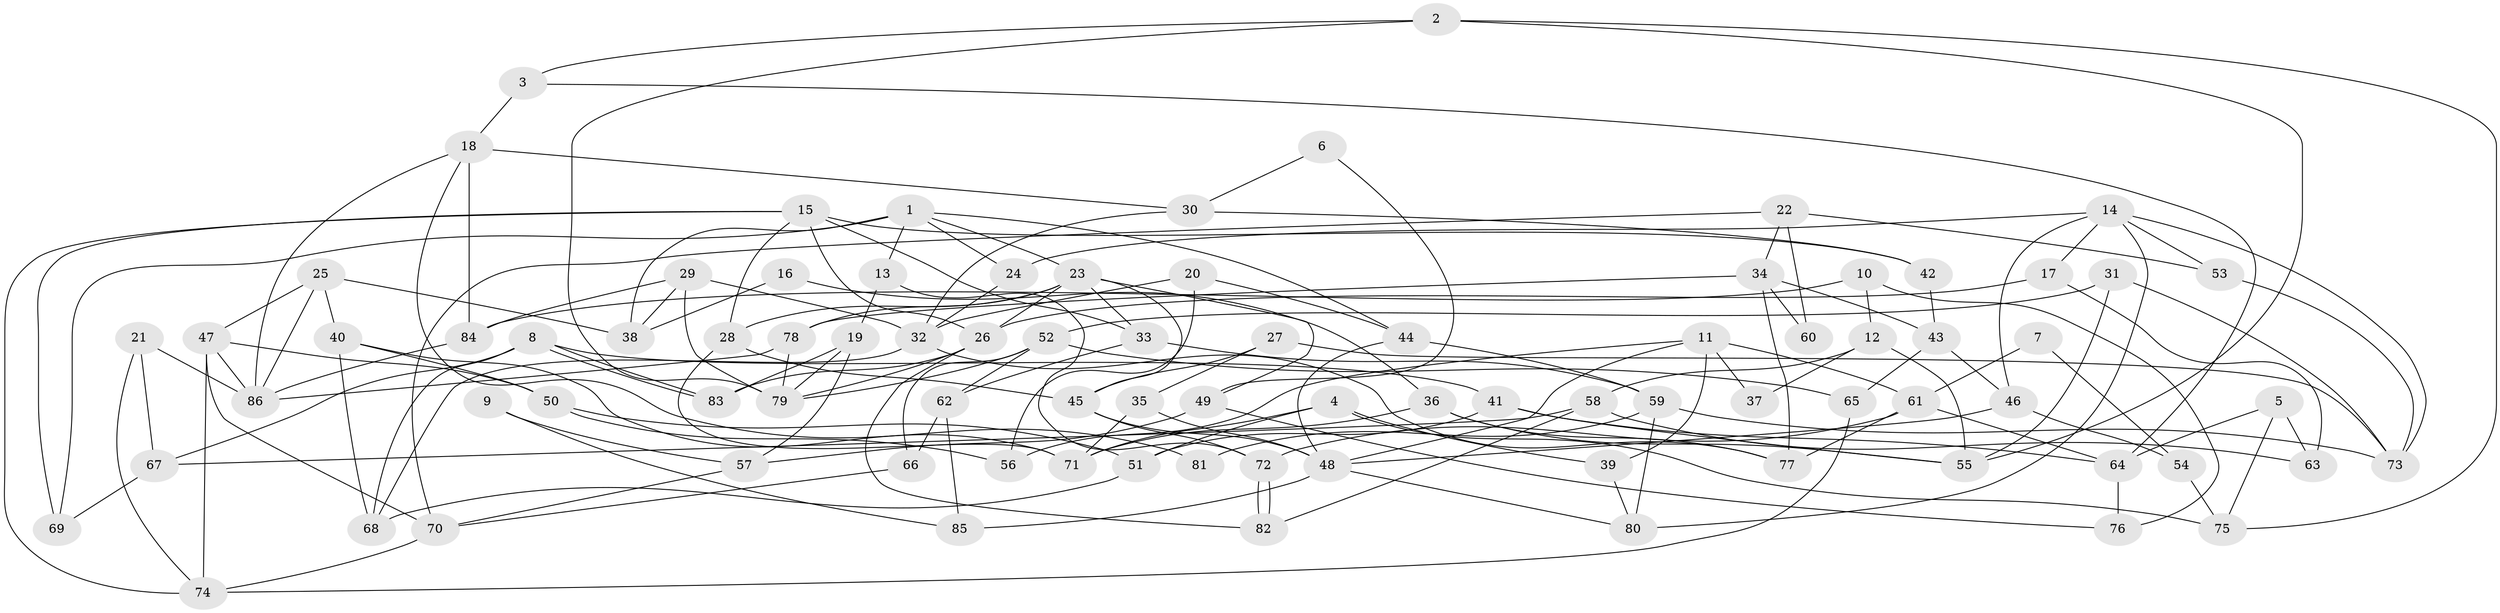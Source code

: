 // Generated by graph-tools (version 1.1) at 2025/49/03/09/25 04:49:45]
// undirected, 86 vertices, 172 edges
graph export_dot {
graph [start="1"]
  node [color=gray90,style=filled];
  1;
  2;
  3;
  4;
  5;
  6;
  7;
  8;
  9;
  10;
  11;
  12;
  13;
  14;
  15;
  16;
  17;
  18;
  19;
  20;
  21;
  22;
  23;
  24;
  25;
  26;
  27;
  28;
  29;
  30;
  31;
  32;
  33;
  34;
  35;
  36;
  37;
  38;
  39;
  40;
  41;
  42;
  43;
  44;
  45;
  46;
  47;
  48;
  49;
  50;
  51;
  52;
  53;
  54;
  55;
  56;
  57;
  58;
  59;
  60;
  61;
  62;
  63;
  64;
  65;
  66;
  67;
  68;
  69;
  70;
  71;
  72;
  73;
  74;
  75;
  76;
  77;
  78;
  79;
  80;
  81;
  82;
  83;
  84;
  85;
  86;
  1 -- 23;
  1 -- 44;
  1 -- 13;
  1 -- 24;
  1 -- 38;
  1 -- 69;
  2 -- 3;
  2 -- 79;
  2 -- 55;
  2 -- 75;
  3 -- 18;
  3 -- 64;
  4 -- 51;
  4 -- 71;
  4 -- 39;
  4 -- 75;
  5 -- 63;
  5 -- 75;
  5 -- 64;
  6 -- 49;
  6 -- 30;
  7 -- 54;
  7 -- 61;
  8 -- 83;
  8 -- 83;
  8 -- 41;
  8 -- 67;
  8 -- 68;
  9 -- 57;
  9 -- 85;
  10 -- 84;
  10 -- 12;
  10 -- 76;
  11 -- 48;
  11 -- 39;
  11 -- 37;
  11 -- 56;
  11 -- 61;
  12 -- 55;
  12 -- 58;
  12 -- 37;
  13 -- 72;
  13 -- 19;
  14 -- 24;
  14 -- 73;
  14 -- 17;
  14 -- 46;
  14 -- 53;
  14 -- 80;
  15 -- 26;
  15 -- 42;
  15 -- 28;
  15 -- 33;
  15 -- 69;
  15 -- 74;
  16 -- 36;
  16 -- 38;
  17 -- 26;
  17 -- 63;
  18 -- 86;
  18 -- 84;
  18 -- 30;
  18 -- 81;
  19 -- 83;
  19 -- 57;
  19 -- 79;
  20 -- 32;
  20 -- 56;
  20 -- 44;
  21 -- 67;
  21 -- 74;
  21 -- 86;
  22 -- 34;
  22 -- 53;
  22 -- 60;
  22 -- 70;
  23 -- 28;
  23 -- 45;
  23 -- 26;
  23 -- 33;
  23 -- 49;
  23 -- 78;
  24 -- 32;
  25 -- 47;
  25 -- 86;
  25 -- 38;
  25 -- 40;
  26 -- 79;
  26 -- 82;
  26 -- 83;
  27 -- 35;
  27 -- 45;
  27 -- 73;
  28 -- 71;
  28 -- 45;
  29 -- 38;
  29 -- 32;
  29 -- 79;
  29 -- 84;
  30 -- 32;
  30 -- 42;
  31 -- 73;
  31 -- 52;
  31 -- 55;
  32 -- 68;
  32 -- 77;
  33 -- 59;
  33 -- 62;
  34 -- 43;
  34 -- 78;
  34 -- 60;
  34 -- 77;
  35 -- 48;
  35 -- 71;
  36 -- 55;
  36 -- 77;
  36 -- 71;
  39 -- 80;
  40 -- 50;
  40 -- 68;
  40 -- 71;
  41 -- 64;
  41 -- 55;
  41 -- 51;
  42 -- 43;
  43 -- 65;
  43 -- 46;
  44 -- 48;
  44 -- 59;
  45 -- 72;
  45 -- 48;
  46 -- 48;
  46 -- 54;
  47 -- 74;
  47 -- 86;
  47 -- 50;
  47 -- 70;
  48 -- 80;
  48 -- 85;
  49 -- 57;
  49 -- 76;
  50 -- 51;
  50 -- 56;
  51 -- 68;
  52 -- 66;
  52 -- 79;
  52 -- 62;
  52 -- 65;
  53 -- 73;
  54 -- 75;
  57 -- 70;
  58 -- 67;
  58 -- 82;
  58 -- 63;
  59 -- 73;
  59 -- 80;
  59 -- 81;
  61 -- 64;
  61 -- 72;
  61 -- 77;
  62 -- 66;
  62 -- 85;
  64 -- 76;
  65 -- 74;
  66 -- 70;
  67 -- 69;
  70 -- 74;
  72 -- 82;
  72 -- 82;
  78 -- 79;
  78 -- 86;
  84 -- 86;
}
